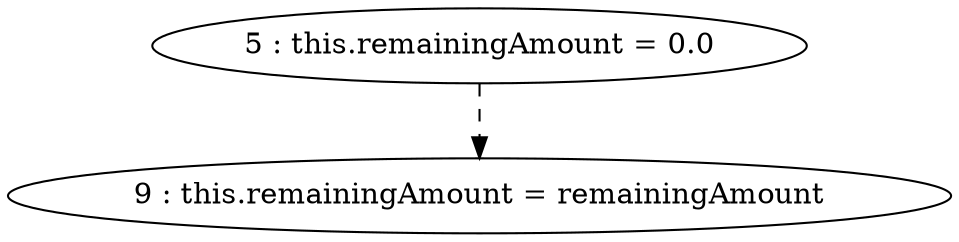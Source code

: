 digraph G {
"5 : this.remainingAmount = 0.0"
"5 : this.remainingAmount = 0.0" -> "9 : this.remainingAmount = remainingAmount" [style=dashed]
"9 : this.remainingAmount = remainingAmount"
}